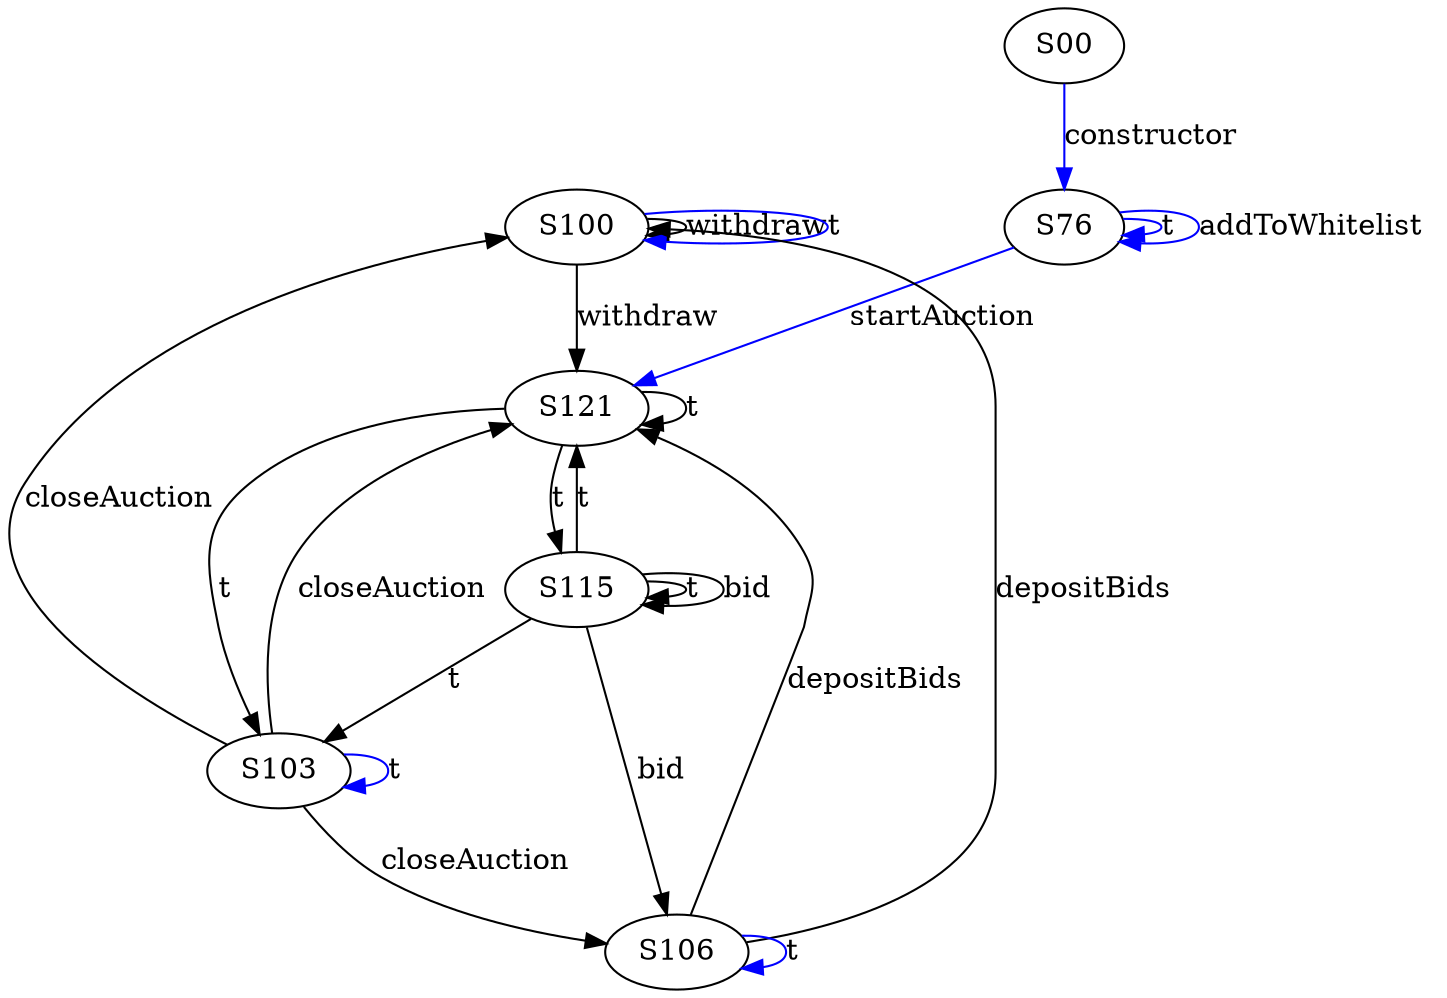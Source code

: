 digraph {

S100->S100 [label="withdraw", style="", color="black"]
S100->S121 [label="withdraw", style="", color="black"]
S121->S103 [label="t", style="", color="black"]
S121->S115 [label="t", style="", color="black"]
S121->S121 [label="t", style="", color="black"]
S103->S103 [label="t", style="", color="blue"]
S76->S76 [label="t", style="", color="blue"]
S115->S103 [label="t", style="", color="black"]
S115->S115 [label="t", style="", color="black"]
S115->S121 [label="t", style="", color="black"]
S100->S100 [label="t", style="", color="blue"]
S76->S121 [label="startAuction", style="", color="blue"]
S106->S106 [label="t", style="", color="blue"]
S106->S100 [label="depositBids", style="", color="black"]
S106->S121 [label="depositBids", style="", color="black"]
S00->S76 [label="constructor", style="", color="blue"]
S103->S100 [label="closeAuction", style="", color="black"]
S103->S106 [label="closeAuction", style="", color="black"]
S103->S121 [label="closeAuction", style="", color="black"]
S76->S76 [label="addToWhitelist", style="", color="blue"]
S115->S106 [label="bid", style="", color="black"]
S115->S115 [label="bid", style="", color="black"]
}